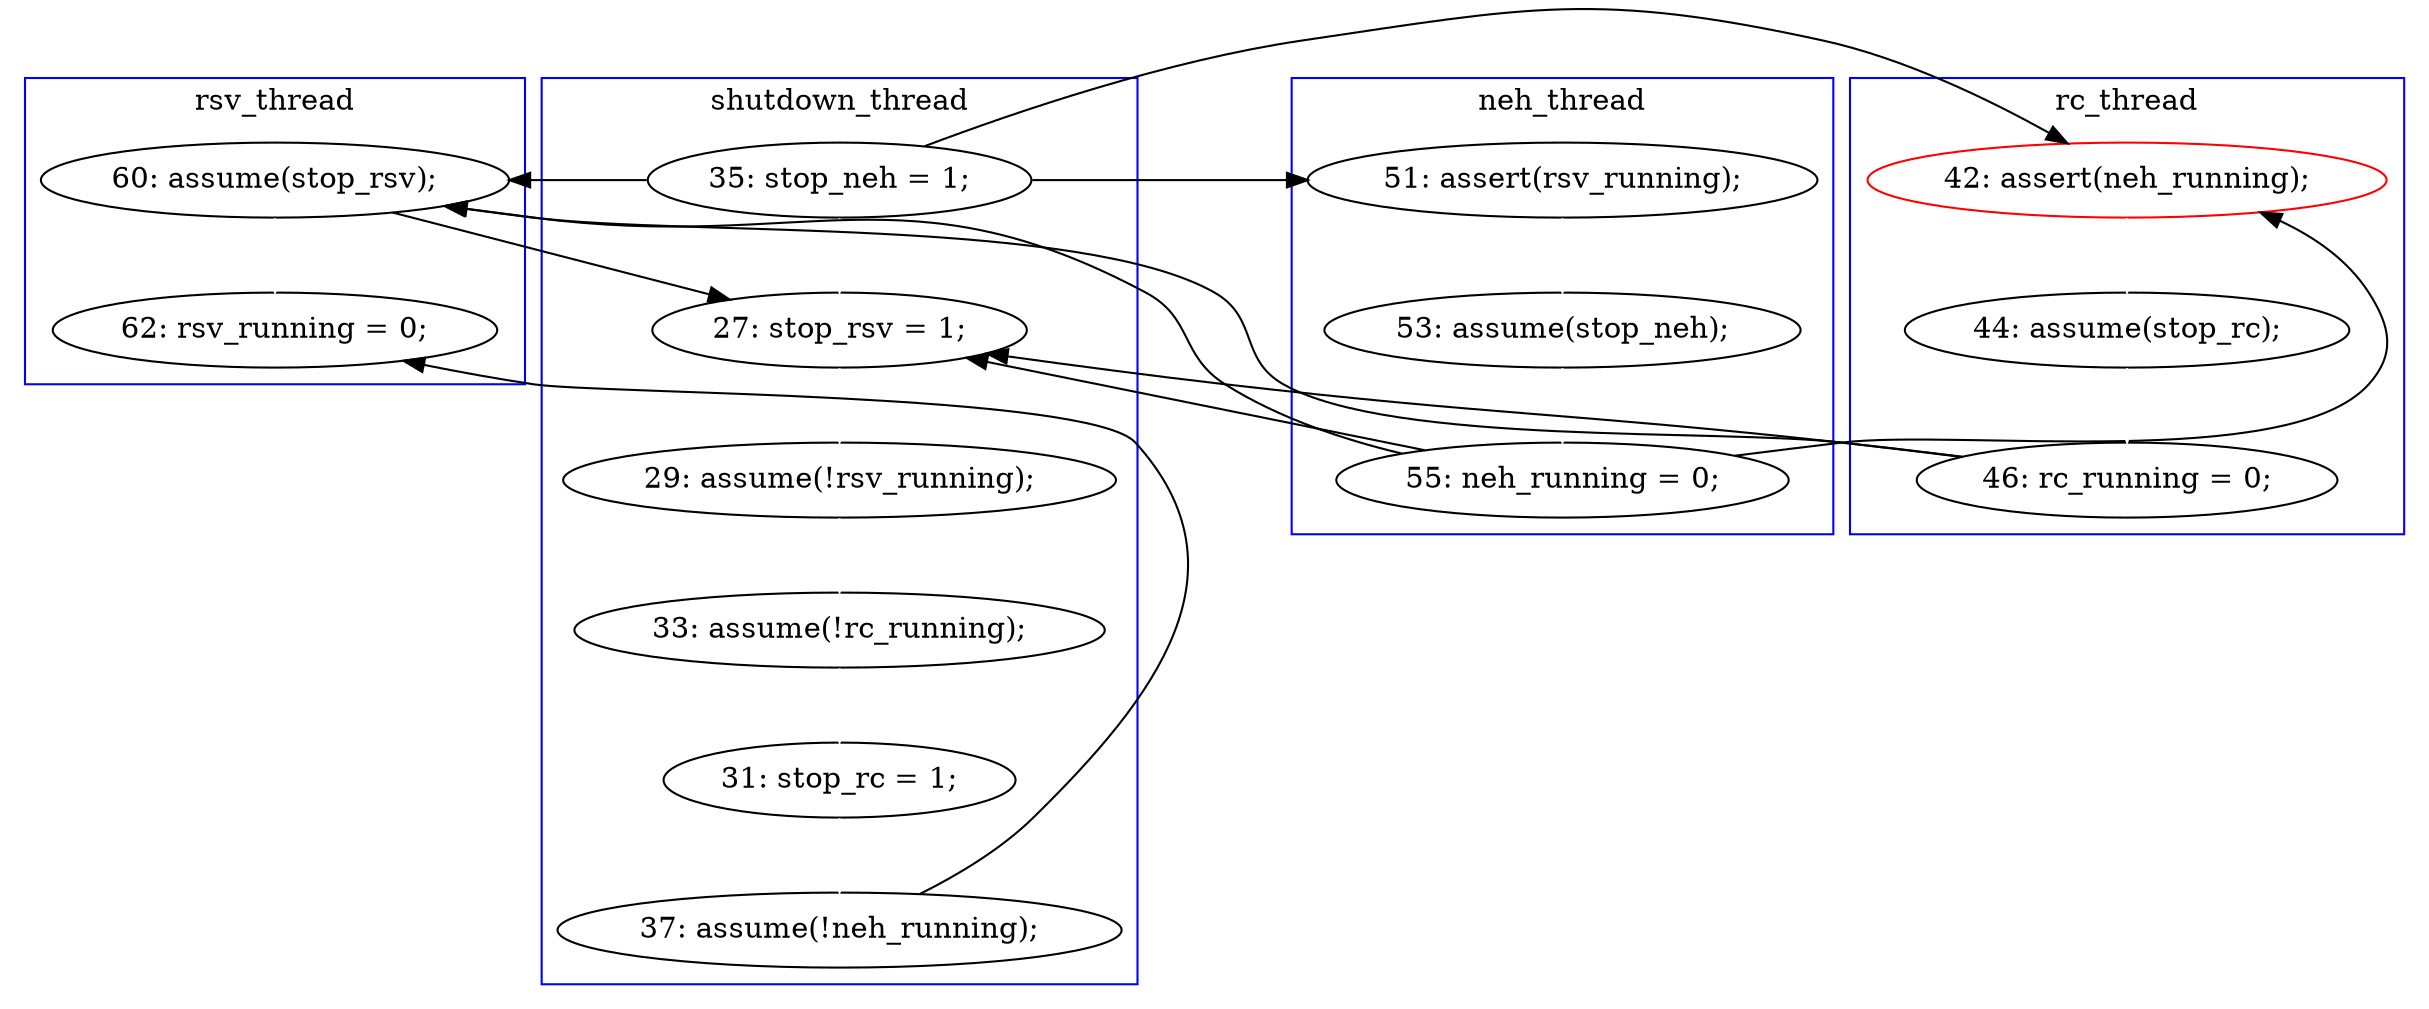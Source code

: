digraph Counterexample {
	27 -> 36 [color = white, style = solid]
	13 -> 15 [color = black, style = solid, constraint = false]
	13 -> 27 [color = black, style = solid, constraint = false]
	13 -> 21 [color = black, style = solid, constraint = false]
	17 -> 21 [color = black, style = solid, constraint = false]
	16 -> 17 [color = white, style = solid]
	17 -> 29 [color = black, style = solid, constraint = false]
	22 -> 23 [color = white, style = solid]
	33 -> 36 [color = black, style = solid, constraint = false]
	27 -> 29 [color = black, style = solid, constraint = false]
	29 -> 30 [color = white, style = solid]
	21 -> 22 [color = white, style = solid]
	13 -> 29 [color = white, style = solid]
	15 -> 16 [color = white, style = solid]
	32 -> 33 [color = white, style = solid]
	23 -> 27 [color = black, style = solid, constraint = false]
	31 -> 32 [color = white, style = solid]
	23 -> 29 [color = black, style = solid, constraint = false]
	17 -> 27 [color = black, style = solid, constraint = false]
	30 -> 31 [color = white, style = solid]
	subgraph cluster2 {
		label = rc_thread
		color = blue
		21  [label = "42: assert(neh_running);", color = red]
		22  [label = "44: assume(stop_rc);"]
		23  [label = "46: rc_running = 0;"]
	}
	subgraph cluster4 {
		label = rsv_thread
		color = blue
		36  [label = "62: rsv_running = 0;"]
		27  [label = "60: assume(stop_rsv);"]
	}
	subgraph cluster1 {
		label = shutdown_thread
		color = blue
		32  [label = "31: stop_rc = 1;"]
		29  [label = "27: stop_rsv = 1;"]
		13  [label = "35: stop_neh = 1;"]
		31  [label = "33: assume(!rc_running);"]
		30  [label = "29: assume(!rsv_running);"]
		33  [label = "37: assume(!neh_running);"]
	}
	subgraph cluster3 {
		label = neh_thread
		color = blue
		17  [label = "55: neh_running = 0;"]
		15  [label = "51: assert(rsv_running);"]
		16  [label = "53: assume(stop_neh);"]
	}
}